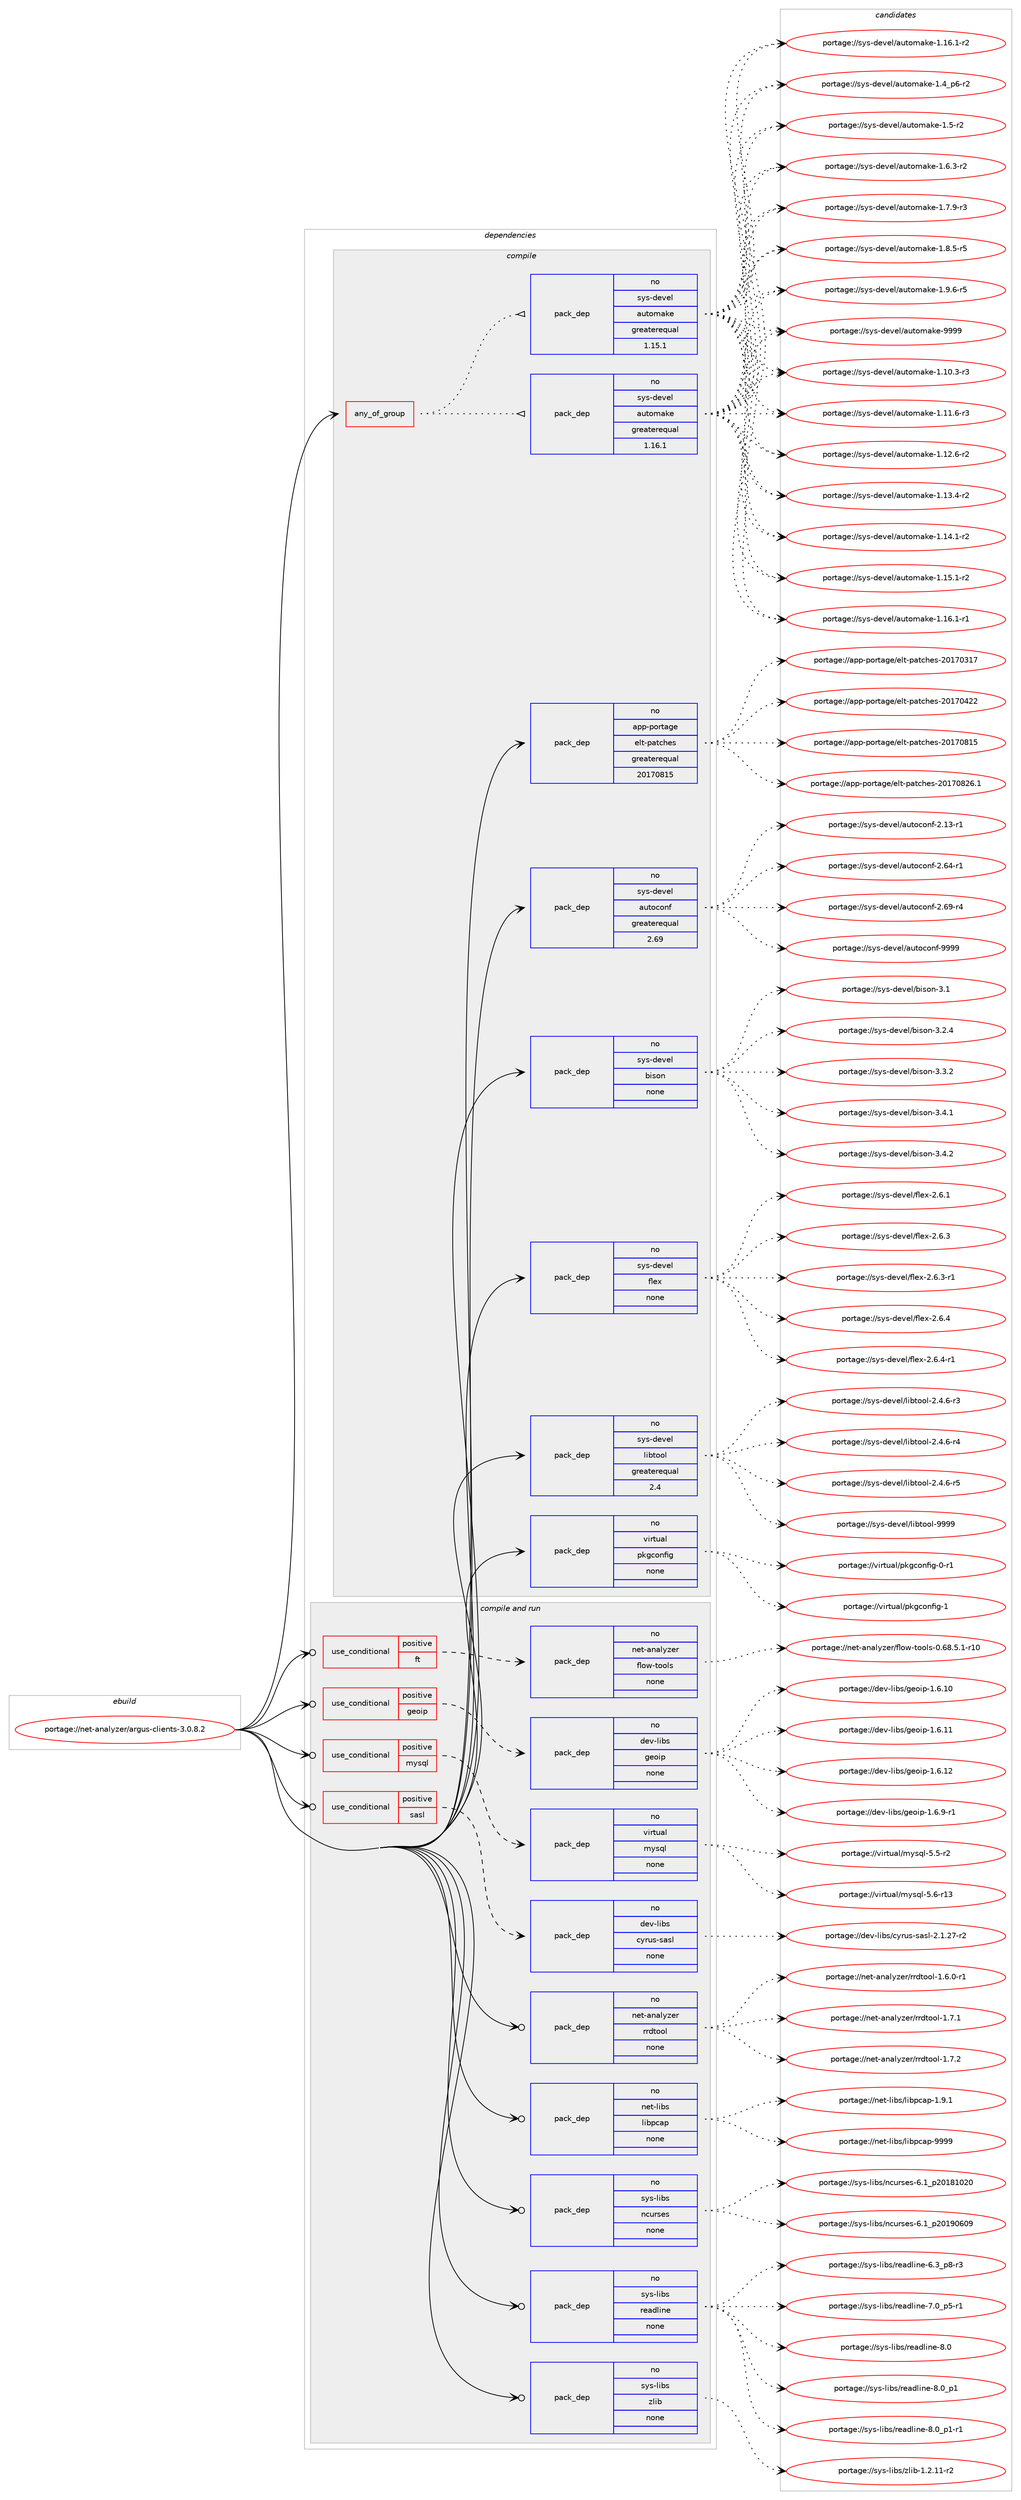 digraph prolog {

# *************
# Graph options
# *************

newrank=true;
concentrate=true;
compound=true;
graph [rankdir=LR,fontname=Helvetica,fontsize=10,ranksep=1.5];#, ranksep=2.5, nodesep=0.2];
edge  [arrowhead=vee];
node  [fontname=Helvetica,fontsize=10];

# **********
# The ebuild
# **********

subgraph cluster_leftcol {
color=gray;
rank=same;
label=<<i>ebuild</i>>;
id [label="portage://net-analyzer/argus-clients-3.0.8.2", color=red, width=4, href="../net-analyzer/argus-clients-3.0.8.2.svg"];
}

# ****************
# The dependencies
# ****************

subgraph cluster_midcol {
color=gray;
label=<<i>dependencies</i>>;
subgraph cluster_compile {
fillcolor="#eeeeee";
style=filled;
label=<<i>compile</i>>;
subgraph any5488 {
dependency344490 [label=<<TABLE BORDER="0" CELLBORDER="1" CELLSPACING="0" CELLPADDING="4"><TR><TD CELLPADDING="10">any_of_group</TD></TR></TABLE>>, shape=none, color=red];subgraph pack252913 {
dependency344491 [label=<<TABLE BORDER="0" CELLBORDER="1" CELLSPACING="0" CELLPADDING="4" WIDTH="220"><TR><TD ROWSPAN="6" CELLPADDING="30">pack_dep</TD></TR><TR><TD WIDTH="110">no</TD></TR><TR><TD>sys-devel</TD></TR><TR><TD>automake</TD></TR><TR><TD>greaterequal</TD></TR><TR><TD>1.16.1</TD></TR></TABLE>>, shape=none, color=blue];
}
dependency344490:e -> dependency344491:w [weight=20,style="dotted",arrowhead="oinv"];
subgraph pack252914 {
dependency344492 [label=<<TABLE BORDER="0" CELLBORDER="1" CELLSPACING="0" CELLPADDING="4" WIDTH="220"><TR><TD ROWSPAN="6" CELLPADDING="30">pack_dep</TD></TR><TR><TD WIDTH="110">no</TD></TR><TR><TD>sys-devel</TD></TR><TR><TD>automake</TD></TR><TR><TD>greaterequal</TD></TR><TR><TD>1.15.1</TD></TR></TABLE>>, shape=none, color=blue];
}
dependency344490:e -> dependency344492:w [weight=20,style="dotted",arrowhead="oinv"];
}
id:e -> dependency344490:w [weight=20,style="solid",arrowhead="vee"];
subgraph pack252915 {
dependency344493 [label=<<TABLE BORDER="0" CELLBORDER="1" CELLSPACING="0" CELLPADDING="4" WIDTH="220"><TR><TD ROWSPAN="6" CELLPADDING="30">pack_dep</TD></TR><TR><TD WIDTH="110">no</TD></TR><TR><TD>app-portage</TD></TR><TR><TD>elt-patches</TD></TR><TR><TD>greaterequal</TD></TR><TR><TD>20170815</TD></TR></TABLE>>, shape=none, color=blue];
}
id:e -> dependency344493:w [weight=20,style="solid",arrowhead="vee"];
subgraph pack252916 {
dependency344494 [label=<<TABLE BORDER="0" CELLBORDER="1" CELLSPACING="0" CELLPADDING="4" WIDTH="220"><TR><TD ROWSPAN="6" CELLPADDING="30">pack_dep</TD></TR><TR><TD WIDTH="110">no</TD></TR><TR><TD>sys-devel</TD></TR><TR><TD>autoconf</TD></TR><TR><TD>greaterequal</TD></TR><TR><TD>2.69</TD></TR></TABLE>>, shape=none, color=blue];
}
id:e -> dependency344494:w [weight=20,style="solid",arrowhead="vee"];
subgraph pack252917 {
dependency344495 [label=<<TABLE BORDER="0" CELLBORDER="1" CELLSPACING="0" CELLPADDING="4" WIDTH="220"><TR><TD ROWSPAN="6" CELLPADDING="30">pack_dep</TD></TR><TR><TD WIDTH="110">no</TD></TR><TR><TD>sys-devel</TD></TR><TR><TD>bison</TD></TR><TR><TD>none</TD></TR><TR><TD></TD></TR></TABLE>>, shape=none, color=blue];
}
id:e -> dependency344495:w [weight=20,style="solid",arrowhead="vee"];
subgraph pack252918 {
dependency344496 [label=<<TABLE BORDER="0" CELLBORDER="1" CELLSPACING="0" CELLPADDING="4" WIDTH="220"><TR><TD ROWSPAN="6" CELLPADDING="30">pack_dep</TD></TR><TR><TD WIDTH="110">no</TD></TR><TR><TD>sys-devel</TD></TR><TR><TD>flex</TD></TR><TR><TD>none</TD></TR><TR><TD></TD></TR></TABLE>>, shape=none, color=blue];
}
id:e -> dependency344496:w [weight=20,style="solid",arrowhead="vee"];
subgraph pack252919 {
dependency344497 [label=<<TABLE BORDER="0" CELLBORDER="1" CELLSPACING="0" CELLPADDING="4" WIDTH="220"><TR><TD ROWSPAN="6" CELLPADDING="30">pack_dep</TD></TR><TR><TD WIDTH="110">no</TD></TR><TR><TD>sys-devel</TD></TR><TR><TD>libtool</TD></TR><TR><TD>greaterequal</TD></TR><TR><TD>2.4</TD></TR></TABLE>>, shape=none, color=blue];
}
id:e -> dependency344497:w [weight=20,style="solid",arrowhead="vee"];
subgraph pack252920 {
dependency344498 [label=<<TABLE BORDER="0" CELLBORDER="1" CELLSPACING="0" CELLPADDING="4" WIDTH="220"><TR><TD ROWSPAN="6" CELLPADDING="30">pack_dep</TD></TR><TR><TD WIDTH="110">no</TD></TR><TR><TD>virtual</TD></TR><TR><TD>pkgconfig</TD></TR><TR><TD>none</TD></TR><TR><TD></TD></TR></TABLE>>, shape=none, color=blue];
}
id:e -> dependency344498:w [weight=20,style="solid",arrowhead="vee"];
}
subgraph cluster_compileandrun {
fillcolor="#eeeeee";
style=filled;
label=<<i>compile and run</i>>;
subgraph cond85944 {
dependency344499 [label=<<TABLE BORDER="0" CELLBORDER="1" CELLSPACING="0" CELLPADDING="4"><TR><TD ROWSPAN="3" CELLPADDING="10">use_conditional</TD></TR><TR><TD>positive</TD></TR><TR><TD>ft</TD></TR></TABLE>>, shape=none, color=red];
subgraph pack252921 {
dependency344500 [label=<<TABLE BORDER="0" CELLBORDER="1" CELLSPACING="0" CELLPADDING="4" WIDTH="220"><TR><TD ROWSPAN="6" CELLPADDING="30">pack_dep</TD></TR><TR><TD WIDTH="110">no</TD></TR><TR><TD>net-analyzer</TD></TR><TR><TD>flow-tools</TD></TR><TR><TD>none</TD></TR><TR><TD></TD></TR></TABLE>>, shape=none, color=blue];
}
dependency344499:e -> dependency344500:w [weight=20,style="dashed",arrowhead="vee"];
}
id:e -> dependency344499:w [weight=20,style="solid",arrowhead="odotvee"];
subgraph cond85945 {
dependency344501 [label=<<TABLE BORDER="0" CELLBORDER="1" CELLSPACING="0" CELLPADDING="4"><TR><TD ROWSPAN="3" CELLPADDING="10">use_conditional</TD></TR><TR><TD>positive</TD></TR><TR><TD>geoip</TD></TR></TABLE>>, shape=none, color=red];
subgraph pack252922 {
dependency344502 [label=<<TABLE BORDER="0" CELLBORDER="1" CELLSPACING="0" CELLPADDING="4" WIDTH="220"><TR><TD ROWSPAN="6" CELLPADDING="30">pack_dep</TD></TR><TR><TD WIDTH="110">no</TD></TR><TR><TD>dev-libs</TD></TR><TR><TD>geoip</TD></TR><TR><TD>none</TD></TR><TR><TD></TD></TR></TABLE>>, shape=none, color=blue];
}
dependency344501:e -> dependency344502:w [weight=20,style="dashed",arrowhead="vee"];
}
id:e -> dependency344501:w [weight=20,style="solid",arrowhead="odotvee"];
subgraph cond85946 {
dependency344503 [label=<<TABLE BORDER="0" CELLBORDER="1" CELLSPACING="0" CELLPADDING="4"><TR><TD ROWSPAN="3" CELLPADDING="10">use_conditional</TD></TR><TR><TD>positive</TD></TR><TR><TD>mysql</TD></TR></TABLE>>, shape=none, color=red];
subgraph pack252923 {
dependency344504 [label=<<TABLE BORDER="0" CELLBORDER="1" CELLSPACING="0" CELLPADDING="4" WIDTH="220"><TR><TD ROWSPAN="6" CELLPADDING="30">pack_dep</TD></TR><TR><TD WIDTH="110">no</TD></TR><TR><TD>virtual</TD></TR><TR><TD>mysql</TD></TR><TR><TD>none</TD></TR><TR><TD></TD></TR></TABLE>>, shape=none, color=blue];
}
dependency344503:e -> dependency344504:w [weight=20,style="dashed",arrowhead="vee"];
}
id:e -> dependency344503:w [weight=20,style="solid",arrowhead="odotvee"];
subgraph cond85947 {
dependency344505 [label=<<TABLE BORDER="0" CELLBORDER="1" CELLSPACING="0" CELLPADDING="4"><TR><TD ROWSPAN="3" CELLPADDING="10">use_conditional</TD></TR><TR><TD>positive</TD></TR><TR><TD>sasl</TD></TR></TABLE>>, shape=none, color=red];
subgraph pack252924 {
dependency344506 [label=<<TABLE BORDER="0" CELLBORDER="1" CELLSPACING="0" CELLPADDING="4" WIDTH="220"><TR><TD ROWSPAN="6" CELLPADDING="30">pack_dep</TD></TR><TR><TD WIDTH="110">no</TD></TR><TR><TD>dev-libs</TD></TR><TR><TD>cyrus-sasl</TD></TR><TR><TD>none</TD></TR><TR><TD></TD></TR></TABLE>>, shape=none, color=blue];
}
dependency344505:e -> dependency344506:w [weight=20,style="dashed",arrowhead="vee"];
}
id:e -> dependency344505:w [weight=20,style="solid",arrowhead="odotvee"];
subgraph pack252925 {
dependency344507 [label=<<TABLE BORDER="0" CELLBORDER="1" CELLSPACING="0" CELLPADDING="4" WIDTH="220"><TR><TD ROWSPAN="6" CELLPADDING="30">pack_dep</TD></TR><TR><TD WIDTH="110">no</TD></TR><TR><TD>net-analyzer</TD></TR><TR><TD>rrdtool</TD></TR><TR><TD>none</TD></TR><TR><TD></TD></TR></TABLE>>, shape=none, color=blue];
}
id:e -> dependency344507:w [weight=20,style="solid",arrowhead="odotvee"];
subgraph pack252926 {
dependency344508 [label=<<TABLE BORDER="0" CELLBORDER="1" CELLSPACING="0" CELLPADDING="4" WIDTH="220"><TR><TD ROWSPAN="6" CELLPADDING="30">pack_dep</TD></TR><TR><TD WIDTH="110">no</TD></TR><TR><TD>net-libs</TD></TR><TR><TD>libpcap</TD></TR><TR><TD>none</TD></TR><TR><TD></TD></TR></TABLE>>, shape=none, color=blue];
}
id:e -> dependency344508:w [weight=20,style="solid",arrowhead="odotvee"];
subgraph pack252927 {
dependency344509 [label=<<TABLE BORDER="0" CELLBORDER="1" CELLSPACING="0" CELLPADDING="4" WIDTH="220"><TR><TD ROWSPAN="6" CELLPADDING="30">pack_dep</TD></TR><TR><TD WIDTH="110">no</TD></TR><TR><TD>sys-libs</TD></TR><TR><TD>ncurses</TD></TR><TR><TD>none</TD></TR><TR><TD></TD></TR></TABLE>>, shape=none, color=blue];
}
id:e -> dependency344509:w [weight=20,style="solid",arrowhead="odotvee"];
subgraph pack252928 {
dependency344510 [label=<<TABLE BORDER="0" CELLBORDER="1" CELLSPACING="0" CELLPADDING="4" WIDTH="220"><TR><TD ROWSPAN="6" CELLPADDING="30">pack_dep</TD></TR><TR><TD WIDTH="110">no</TD></TR><TR><TD>sys-libs</TD></TR><TR><TD>readline</TD></TR><TR><TD>none</TD></TR><TR><TD></TD></TR></TABLE>>, shape=none, color=blue];
}
id:e -> dependency344510:w [weight=20,style="solid",arrowhead="odotvee"];
subgraph pack252929 {
dependency344511 [label=<<TABLE BORDER="0" CELLBORDER="1" CELLSPACING="0" CELLPADDING="4" WIDTH="220"><TR><TD ROWSPAN="6" CELLPADDING="30">pack_dep</TD></TR><TR><TD WIDTH="110">no</TD></TR><TR><TD>sys-libs</TD></TR><TR><TD>zlib</TD></TR><TR><TD>none</TD></TR><TR><TD></TD></TR></TABLE>>, shape=none, color=blue];
}
id:e -> dependency344511:w [weight=20,style="solid",arrowhead="odotvee"];
}
subgraph cluster_run {
fillcolor="#eeeeee";
style=filled;
label=<<i>run</i>>;
}
}

# **************
# The candidates
# **************

subgraph cluster_choices {
rank=same;
color=gray;
label=<<i>candidates</i>>;

subgraph choice252913 {
color=black;
nodesep=1;
choiceportage11512111545100101118101108479711711611110997107101454946494846514511451 [label="portage://sys-devel/automake-1.10.3-r3", color=red, width=4,href="../sys-devel/automake-1.10.3-r3.svg"];
choiceportage11512111545100101118101108479711711611110997107101454946494946544511451 [label="portage://sys-devel/automake-1.11.6-r3", color=red, width=4,href="../sys-devel/automake-1.11.6-r3.svg"];
choiceportage11512111545100101118101108479711711611110997107101454946495046544511450 [label="portage://sys-devel/automake-1.12.6-r2", color=red, width=4,href="../sys-devel/automake-1.12.6-r2.svg"];
choiceportage11512111545100101118101108479711711611110997107101454946495146524511450 [label="portage://sys-devel/automake-1.13.4-r2", color=red, width=4,href="../sys-devel/automake-1.13.4-r2.svg"];
choiceportage11512111545100101118101108479711711611110997107101454946495246494511450 [label="portage://sys-devel/automake-1.14.1-r2", color=red, width=4,href="../sys-devel/automake-1.14.1-r2.svg"];
choiceportage11512111545100101118101108479711711611110997107101454946495346494511450 [label="portage://sys-devel/automake-1.15.1-r2", color=red, width=4,href="../sys-devel/automake-1.15.1-r2.svg"];
choiceportage11512111545100101118101108479711711611110997107101454946495446494511449 [label="portage://sys-devel/automake-1.16.1-r1", color=red, width=4,href="../sys-devel/automake-1.16.1-r1.svg"];
choiceportage11512111545100101118101108479711711611110997107101454946495446494511450 [label="portage://sys-devel/automake-1.16.1-r2", color=red, width=4,href="../sys-devel/automake-1.16.1-r2.svg"];
choiceportage115121115451001011181011084797117116111109971071014549465295112544511450 [label="portage://sys-devel/automake-1.4_p6-r2", color=red, width=4,href="../sys-devel/automake-1.4_p6-r2.svg"];
choiceportage11512111545100101118101108479711711611110997107101454946534511450 [label="portage://sys-devel/automake-1.5-r2", color=red, width=4,href="../sys-devel/automake-1.5-r2.svg"];
choiceportage115121115451001011181011084797117116111109971071014549465446514511450 [label="portage://sys-devel/automake-1.6.3-r2", color=red, width=4,href="../sys-devel/automake-1.6.3-r2.svg"];
choiceportage115121115451001011181011084797117116111109971071014549465546574511451 [label="portage://sys-devel/automake-1.7.9-r3", color=red, width=4,href="../sys-devel/automake-1.7.9-r3.svg"];
choiceportage115121115451001011181011084797117116111109971071014549465646534511453 [label="portage://sys-devel/automake-1.8.5-r5", color=red, width=4,href="../sys-devel/automake-1.8.5-r5.svg"];
choiceportage115121115451001011181011084797117116111109971071014549465746544511453 [label="portage://sys-devel/automake-1.9.6-r5", color=red, width=4,href="../sys-devel/automake-1.9.6-r5.svg"];
choiceportage115121115451001011181011084797117116111109971071014557575757 [label="portage://sys-devel/automake-9999", color=red, width=4,href="../sys-devel/automake-9999.svg"];
dependency344491:e -> choiceportage11512111545100101118101108479711711611110997107101454946494846514511451:w [style=dotted,weight="100"];
dependency344491:e -> choiceportage11512111545100101118101108479711711611110997107101454946494946544511451:w [style=dotted,weight="100"];
dependency344491:e -> choiceportage11512111545100101118101108479711711611110997107101454946495046544511450:w [style=dotted,weight="100"];
dependency344491:e -> choiceportage11512111545100101118101108479711711611110997107101454946495146524511450:w [style=dotted,weight="100"];
dependency344491:e -> choiceportage11512111545100101118101108479711711611110997107101454946495246494511450:w [style=dotted,weight="100"];
dependency344491:e -> choiceportage11512111545100101118101108479711711611110997107101454946495346494511450:w [style=dotted,weight="100"];
dependency344491:e -> choiceportage11512111545100101118101108479711711611110997107101454946495446494511449:w [style=dotted,weight="100"];
dependency344491:e -> choiceportage11512111545100101118101108479711711611110997107101454946495446494511450:w [style=dotted,weight="100"];
dependency344491:e -> choiceportage115121115451001011181011084797117116111109971071014549465295112544511450:w [style=dotted,weight="100"];
dependency344491:e -> choiceportage11512111545100101118101108479711711611110997107101454946534511450:w [style=dotted,weight="100"];
dependency344491:e -> choiceportage115121115451001011181011084797117116111109971071014549465446514511450:w [style=dotted,weight="100"];
dependency344491:e -> choiceportage115121115451001011181011084797117116111109971071014549465546574511451:w [style=dotted,weight="100"];
dependency344491:e -> choiceportage115121115451001011181011084797117116111109971071014549465646534511453:w [style=dotted,weight="100"];
dependency344491:e -> choiceportage115121115451001011181011084797117116111109971071014549465746544511453:w [style=dotted,weight="100"];
dependency344491:e -> choiceportage115121115451001011181011084797117116111109971071014557575757:w [style=dotted,weight="100"];
}
subgraph choice252914 {
color=black;
nodesep=1;
choiceportage11512111545100101118101108479711711611110997107101454946494846514511451 [label="portage://sys-devel/automake-1.10.3-r3", color=red, width=4,href="../sys-devel/automake-1.10.3-r3.svg"];
choiceportage11512111545100101118101108479711711611110997107101454946494946544511451 [label="portage://sys-devel/automake-1.11.6-r3", color=red, width=4,href="../sys-devel/automake-1.11.6-r3.svg"];
choiceportage11512111545100101118101108479711711611110997107101454946495046544511450 [label="portage://sys-devel/automake-1.12.6-r2", color=red, width=4,href="../sys-devel/automake-1.12.6-r2.svg"];
choiceportage11512111545100101118101108479711711611110997107101454946495146524511450 [label="portage://sys-devel/automake-1.13.4-r2", color=red, width=4,href="../sys-devel/automake-1.13.4-r2.svg"];
choiceportage11512111545100101118101108479711711611110997107101454946495246494511450 [label="portage://sys-devel/automake-1.14.1-r2", color=red, width=4,href="../sys-devel/automake-1.14.1-r2.svg"];
choiceportage11512111545100101118101108479711711611110997107101454946495346494511450 [label="portage://sys-devel/automake-1.15.1-r2", color=red, width=4,href="../sys-devel/automake-1.15.1-r2.svg"];
choiceportage11512111545100101118101108479711711611110997107101454946495446494511449 [label="portage://sys-devel/automake-1.16.1-r1", color=red, width=4,href="../sys-devel/automake-1.16.1-r1.svg"];
choiceportage11512111545100101118101108479711711611110997107101454946495446494511450 [label="portage://sys-devel/automake-1.16.1-r2", color=red, width=4,href="../sys-devel/automake-1.16.1-r2.svg"];
choiceportage115121115451001011181011084797117116111109971071014549465295112544511450 [label="portage://sys-devel/automake-1.4_p6-r2", color=red, width=4,href="../sys-devel/automake-1.4_p6-r2.svg"];
choiceportage11512111545100101118101108479711711611110997107101454946534511450 [label="portage://sys-devel/automake-1.5-r2", color=red, width=4,href="../sys-devel/automake-1.5-r2.svg"];
choiceportage115121115451001011181011084797117116111109971071014549465446514511450 [label="portage://sys-devel/automake-1.6.3-r2", color=red, width=4,href="../sys-devel/automake-1.6.3-r2.svg"];
choiceportage115121115451001011181011084797117116111109971071014549465546574511451 [label="portage://sys-devel/automake-1.7.9-r3", color=red, width=4,href="../sys-devel/automake-1.7.9-r3.svg"];
choiceportage115121115451001011181011084797117116111109971071014549465646534511453 [label="portage://sys-devel/automake-1.8.5-r5", color=red, width=4,href="../sys-devel/automake-1.8.5-r5.svg"];
choiceportage115121115451001011181011084797117116111109971071014549465746544511453 [label="portage://sys-devel/automake-1.9.6-r5", color=red, width=4,href="../sys-devel/automake-1.9.6-r5.svg"];
choiceportage115121115451001011181011084797117116111109971071014557575757 [label="portage://sys-devel/automake-9999", color=red, width=4,href="../sys-devel/automake-9999.svg"];
dependency344492:e -> choiceportage11512111545100101118101108479711711611110997107101454946494846514511451:w [style=dotted,weight="100"];
dependency344492:e -> choiceportage11512111545100101118101108479711711611110997107101454946494946544511451:w [style=dotted,weight="100"];
dependency344492:e -> choiceportage11512111545100101118101108479711711611110997107101454946495046544511450:w [style=dotted,weight="100"];
dependency344492:e -> choiceportage11512111545100101118101108479711711611110997107101454946495146524511450:w [style=dotted,weight="100"];
dependency344492:e -> choiceportage11512111545100101118101108479711711611110997107101454946495246494511450:w [style=dotted,weight="100"];
dependency344492:e -> choiceportage11512111545100101118101108479711711611110997107101454946495346494511450:w [style=dotted,weight="100"];
dependency344492:e -> choiceportage11512111545100101118101108479711711611110997107101454946495446494511449:w [style=dotted,weight="100"];
dependency344492:e -> choiceportage11512111545100101118101108479711711611110997107101454946495446494511450:w [style=dotted,weight="100"];
dependency344492:e -> choiceportage115121115451001011181011084797117116111109971071014549465295112544511450:w [style=dotted,weight="100"];
dependency344492:e -> choiceportage11512111545100101118101108479711711611110997107101454946534511450:w [style=dotted,weight="100"];
dependency344492:e -> choiceportage115121115451001011181011084797117116111109971071014549465446514511450:w [style=dotted,weight="100"];
dependency344492:e -> choiceportage115121115451001011181011084797117116111109971071014549465546574511451:w [style=dotted,weight="100"];
dependency344492:e -> choiceportage115121115451001011181011084797117116111109971071014549465646534511453:w [style=dotted,weight="100"];
dependency344492:e -> choiceportage115121115451001011181011084797117116111109971071014549465746544511453:w [style=dotted,weight="100"];
dependency344492:e -> choiceportage115121115451001011181011084797117116111109971071014557575757:w [style=dotted,weight="100"];
}
subgraph choice252915 {
color=black;
nodesep=1;
choiceportage97112112451121111141169710310147101108116451129711699104101115455048495548514955 [label="portage://app-portage/elt-patches-20170317", color=red, width=4,href="../app-portage/elt-patches-20170317.svg"];
choiceportage97112112451121111141169710310147101108116451129711699104101115455048495548525050 [label="portage://app-portage/elt-patches-20170422", color=red, width=4,href="../app-portage/elt-patches-20170422.svg"];
choiceportage97112112451121111141169710310147101108116451129711699104101115455048495548564953 [label="portage://app-portage/elt-patches-20170815", color=red, width=4,href="../app-portage/elt-patches-20170815.svg"];
choiceportage971121124511211111411697103101471011081164511297116991041011154550484955485650544649 [label="portage://app-portage/elt-patches-20170826.1", color=red, width=4,href="../app-portage/elt-patches-20170826.1.svg"];
dependency344493:e -> choiceportage97112112451121111141169710310147101108116451129711699104101115455048495548514955:w [style=dotted,weight="100"];
dependency344493:e -> choiceportage97112112451121111141169710310147101108116451129711699104101115455048495548525050:w [style=dotted,weight="100"];
dependency344493:e -> choiceportage97112112451121111141169710310147101108116451129711699104101115455048495548564953:w [style=dotted,weight="100"];
dependency344493:e -> choiceportage971121124511211111411697103101471011081164511297116991041011154550484955485650544649:w [style=dotted,weight="100"];
}
subgraph choice252916 {
color=black;
nodesep=1;
choiceportage1151211154510010111810110847971171161119911111010245504649514511449 [label="portage://sys-devel/autoconf-2.13-r1", color=red, width=4,href="../sys-devel/autoconf-2.13-r1.svg"];
choiceportage1151211154510010111810110847971171161119911111010245504654524511449 [label="portage://sys-devel/autoconf-2.64-r1", color=red, width=4,href="../sys-devel/autoconf-2.64-r1.svg"];
choiceportage1151211154510010111810110847971171161119911111010245504654574511452 [label="portage://sys-devel/autoconf-2.69-r4", color=red, width=4,href="../sys-devel/autoconf-2.69-r4.svg"];
choiceportage115121115451001011181011084797117116111991111101024557575757 [label="portage://sys-devel/autoconf-9999", color=red, width=4,href="../sys-devel/autoconf-9999.svg"];
dependency344494:e -> choiceportage1151211154510010111810110847971171161119911111010245504649514511449:w [style=dotted,weight="100"];
dependency344494:e -> choiceportage1151211154510010111810110847971171161119911111010245504654524511449:w [style=dotted,weight="100"];
dependency344494:e -> choiceportage1151211154510010111810110847971171161119911111010245504654574511452:w [style=dotted,weight="100"];
dependency344494:e -> choiceportage115121115451001011181011084797117116111991111101024557575757:w [style=dotted,weight="100"];
}
subgraph choice252917 {
color=black;
nodesep=1;
choiceportage11512111545100101118101108479810511511111045514649 [label="portage://sys-devel/bison-3.1", color=red, width=4,href="../sys-devel/bison-3.1.svg"];
choiceportage115121115451001011181011084798105115111110455146504652 [label="portage://sys-devel/bison-3.2.4", color=red, width=4,href="../sys-devel/bison-3.2.4.svg"];
choiceportage115121115451001011181011084798105115111110455146514650 [label="portage://sys-devel/bison-3.3.2", color=red, width=4,href="../sys-devel/bison-3.3.2.svg"];
choiceportage115121115451001011181011084798105115111110455146524649 [label="portage://sys-devel/bison-3.4.1", color=red, width=4,href="../sys-devel/bison-3.4.1.svg"];
choiceportage115121115451001011181011084798105115111110455146524650 [label="portage://sys-devel/bison-3.4.2", color=red, width=4,href="../sys-devel/bison-3.4.2.svg"];
dependency344495:e -> choiceportage11512111545100101118101108479810511511111045514649:w [style=dotted,weight="100"];
dependency344495:e -> choiceportage115121115451001011181011084798105115111110455146504652:w [style=dotted,weight="100"];
dependency344495:e -> choiceportage115121115451001011181011084798105115111110455146514650:w [style=dotted,weight="100"];
dependency344495:e -> choiceportage115121115451001011181011084798105115111110455146524649:w [style=dotted,weight="100"];
dependency344495:e -> choiceportage115121115451001011181011084798105115111110455146524650:w [style=dotted,weight="100"];
}
subgraph choice252918 {
color=black;
nodesep=1;
choiceportage1151211154510010111810110847102108101120455046544649 [label="portage://sys-devel/flex-2.6.1", color=red, width=4,href="../sys-devel/flex-2.6.1.svg"];
choiceportage1151211154510010111810110847102108101120455046544651 [label="portage://sys-devel/flex-2.6.3", color=red, width=4,href="../sys-devel/flex-2.6.3.svg"];
choiceportage11512111545100101118101108471021081011204550465446514511449 [label="portage://sys-devel/flex-2.6.3-r1", color=red, width=4,href="../sys-devel/flex-2.6.3-r1.svg"];
choiceportage1151211154510010111810110847102108101120455046544652 [label="portage://sys-devel/flex-2.6.4", color=red, width=4,href="../sys-devel/flex-2.6.4.svg"];
choiceportage11512111545100101118101108471021081011204550465446524511449 [label="portage://sys-devel/flex-2.6.4-r1", color=red, width=4,href="../sys-devel/flex-2.6.4-r1.svg"];
dependency344496:e -> choiceportage1151211154510010111810110847102108101120455046544649:w [style=dotted,weight="100"];
dependency344496:e -> choiceportage1151211154510010111810110847102108101120455046544651:w [style=dotted,weight="100"];
dependency344496:e -> choiceportage11512111545100101118101108471021081011204550465446514511449:w [style=dotted,weight="100"];
dependency344496:e -> choiceportage1151211154510010111810110847102108101120455046544652:w [style=dotted,weight="100"];
dependency344496:e -> choiceportage11512111545100101118101108471021081011204550465446524511449:w [style=dotted,weight="100"];
}
subgraph choice252919 {
color=black;
nodesep=1;
choiceportage1151211154510010111810110847108105981161111111084550465246544511451 [label="portage://sys-devel/libtool-2.4.6-r3", color=red, width=4,href="../sys-devel/libtool-2.4.6-r3.svg"];
choiceportage1151211154510010111810110847108105981161111111084550465246544511452 [label="portage://sys-devel/libtool-2.4.6-r4", color=red, width=4,href="../sys-devel/libtool-2.4.6-r4.svg"];
choiceportage1151211154510010111810110847108105981161111111084550465246544511453 [label="portage://sys-devel/libtool-2.4.6-r5", color=red, width=4,href="../sys-devel/libtool-2.4.6-r5.svg"];
choiceportage1151211154510010111810110847108105981161111111084557575757 [label="portage://sys-devel/libtool-9999", color=red, width=4,href="../sys-devel/libtool-9999.svg"];
dependency344497:e -> choiceportage1151211154510010111810110847108105981161111111084550465246544511451:w [style=dotted,weight="100"];
dependency344497:e -> choiceportage1151211154510010111810110847108105981161111111084550465246544511452:w [style=dotted,weight="100"];
dependency344497:e -> choiceportage1151211154510010111810110847108105981161111111084550465246544511453:w [style=dotted,weight="100"];
dependency344497:e -> choiceportage1151211154510010111810110847108105981161111111084557575757:w [style=dotted,weight="100"];
}
subgraph choice252920 {
color=black;
nodesep=1;
choiceportage11810511411611797108471121071039911111010210510345484511449 [label="portage://virtual/pkgconfig-0-r1", color=red, width=4,href="../virtual/pkgconfig-0-r1.svg"];
choiceportage1181051141161179710847112107103991111101021051034549 [label="portage://virtual/pkgconfig-1", color=red, width=4,href="../virtual/pkgconfig-1.svg"];
dependency344498:e -> choiceportage11810511411611797108471121071039911111010210510345484511449:w [style=dotted,weight="100"];
dependency344498:e -> choiceportage1181051141161179710847112107103991111101021051034549:w [style=dotted,weight="100"];
}
subgraph choice252921 {
color=black;
nodesep=1;
choiceportage1101011164597110971081211221011144710210811111945116111111108115454846545646534649451144948 [label="portage://net-analyzer/flow-tools-0.68.5.1-r10", color=red, width=4,href="../net-analyzer/flow-tools-0.68.5.1-r10.svg"];
dependency344500:e -> choiceportage1101011164597110971081211221011144710210811111945116111111108115454846545646534649451144948:w [style=dotted,weight="100"];
}
subgraph choice252922 {
color=black;
nodesep=1;
choiceportage10010111845108105981154710310111110511245494654464948 [label="portage://dev-libs/geoip-1.6.10", color=red, width=4,href="../dev-libs/geoip-1.6.10.svg"];
choiceportage10010111845108105981154710310111110511245494654464949 [label="portage://dev-libs/geoip-1.6.11", color=red, width=4,href="../dev-libs/geoip-1.6.11.svg"];
choiceportage10010111845108105981154710310111110511245494654464950 [label="portage://dev-libs/geoip-1.6.12", color=red, width=4,href="../dev-libs/geoip-1.6.12.svg"];
choiceportage1001011184510810598115471031011111051124549465446574511449 [label="portage://dev-libs/geoip-1.6.9-r1", color=red, width=4,href="../dev-libs/geoip-1.6.9-r1.svg"];
dependency344502:e -> choiceportage10010111845108105981154710310111110511245494654464948:w [style=dotted,weight="100"];
dependency344502:e -> choiceportage10010111845108105981154710310111110511245494654464949:w [style=dotted,weight="100"];
dependency344502:e -> choiceportage10010111845108105981154710310111110511245494654464950:w [style=dotted,weight="100"];
dependency344502:e -> choiceportage1001011184510810598115471031011111051124549465446574511449:w [style=dotted,weight="100"];
}
subgraph choice252923 {
color=black;
nodesep=1;
choiceportage1181051141161179710847109121115113108455346534511450 [label="portage://virtual/mysql-5.5-r2", color=red, width=4,href="../virtual/mysql-5.5-r2.svg"];
choiceportage118105114116117971084710912111511310845534654451144951 [label="portage://virtual/mysql-5.6-r13", color=red, width=4,href="../virtual/mysql-5.6-r13.svg"];
dependency344504:e -> choiceportage1181051141161179710847109121115113108455346534511450:w [style=dotted,weight="100"];
dependency344504:e -> choiceportage118105114116117971084710912111511310845534654451144951:w [style=dotted,weight="100"];
}
subgraph choice252924 {
color=black;
nodesep=1;
choiceportage100101118451081059811547991211141171154511597115108455046494650554511450 [label="portage://dev-libs/cyrus-sasl-2.1.27-r2", color=red, width=4,href="../dev-libs/cyrus-sasl-2.1.27-r2.svg"];
dependency344506:e -> choiceportage100101118451081059811547991211141171154511597115108455046494650554511450:w [style=dotted,weight="100"];
}
subgraph choice252925 {
color=black;
nodesep=1;
choiceportage110101116459711097108121122101114471141141001161111111084549465446484511449 [label="portage://net-analyzer/rrdtool-1.6.0-r1", color=red, width=4,href="../net-analyzer/rrdtool-1.6.0-r1.svg"];
choiceportage11010111645971109710812112210111447114114100116111111108454946554649 [label="portage://net-analyzer/rrdtool-1.7.1", color=red, width=4,href="../net-analyzer/rrdtool-1.7.1.svg"];
choiceportage11010111645971109710812112210111447114114100116111111108454946554650 [label="portage://net-analyzer/rrdtool-1.7.2", color=red, width=4,href="../net-analyzer/rrdtool-1.7.2.svg"];
dependency344507:e -> choiceportage110101116459711097108121122101114471141141001161111111084549465446484511449:w [style=dotted,weight="100"];
dependency344507:e -> choiceportage11010111645971109710812112210111447114114100116111111108454946554649:w [style=dotted,weight="100"];
dependency344507:e -> choiceportage11010111645971109710812112210111447114114100116111111108454946554650:w [style=dotted,weight="100"];
}
subgraph choice252926 {
color=black;
nodesep=1;
choiceportage110101116451081059811547108105981129997112454946574649 [label="portage://net-libs/libpcap-1.9.1", color=red, width=4,href="../net-libs/libpcap-1.9.1.svg"];
choiceportage1101011164510810598115471081059811299971124557575757 [label="portage://net-libs/libpcap-9999", color=red, width=4,href="../net-libs/libpcap-9999.svg"];
dependency344508:e -> choiceportage110101116451081059811547108105981129997112454946574649:w [style=dotted,weight="100"];
dependency344508:e -> choiceportage1101011164510810598115471081059811299971124557575757:w [style=dotted,weight="100"];
}
subgraph choice252927 {
color=black;
nodesep=1;
choiceportage1151211154510810598115471109911711411510111545544649951125048495649485048 [label="portage://sys-libs/ncurses-6.1_p20181020", color=red, width=4,href="../sys-libs/ncurses-6.1_p20181020.svg"];
choiceportage1151211154510810598115471109911711411510111545544649951125048495748544857 [label="portage://sys-libs/ncurses-6.1_p20190609", color=red, width=4,href="../sys-libs/ncurses-6.1_p20190609.svg"];
dependency344509:e -> choiceportage1151211154510810598115471109911711411510111545544649951125048495649485048:w [style=dotted,weight="100"];
dependency344509:e -> choiceportage1151211154510810598115471109911711411510111545544649951125048495748544857:w [style=dotted,weight="100"];
}
subgraph choice252928 {
color=black;
nodesep=1;
choiceportage115121115451081059811547114101971001081051101014554465195112564511451 [label="portage://sys-libs/readline-6.3_p8-r3", color=red, width=4,href="../sys-libs/readline-6.3_p8-r3.svg"];
choiceportage115121115451081059811547114101971001081051101014555464895112534511449 [label="portage://sys-libs/readline-7.0_p5-r1", color=red, width=4,href="../sys-libs/readline-7.0_p5-r1.svg"];
choiceportage1151211154510810598115471141019710010810511010145564648 [label="portage://sys-libs/readline-8.0", color=red, width=4,href="../sys-libs/readline-8.0.svg"];
choiceportage11512111545108105981154711410197100108105110101455646489511249 [label="portage://sys-libs/readline-8.0_p1", color=red, width=4,href="../sys-libs/readline-8.0_p1.svg"];
choiceportage115121115451081059811547114101971001081051101014556464895112494511449 [label="portage://sys-libs/readline-8.0_p1-r1", color=red, width=4,href="../sys-libs/readline-8.0_p1-r1.svg"];
dependency344510:e -> choiceportage115121115451081059811547114101971001081051101014554465195112564511451:w [style=dotted,weight="100"];
dependency344510:e -> choiceportage115121115451081059811547114101971001081051101014555464895112534511449:w [style=dotted,weight="100"];
dependency344510:e -> choiceportage1151211154510810598115471141019710010810511010145564648:w [style=dotted,weight="100"];
dependency344510:e -> choiceportage11512111545108105981154711410197100108105110101455646489511249:w [style=dotted,weight="100"];
dependency344510:e -> choiceportage115121115451081059811547114101971001081051101014556464895112494511449:w [style=dotted,weight="100"];
}
subgraph choice252929 {
color=black;
nodesep=1;
choiceportage11512111545108105981154712210810598454946504649494511450 [label="portage://sys-libs/zlib-1.2.11-r2", color=red, width=4,href="../sys-libs/zlib-1.2.11-r2.svg"];
dependency344511:e -> choiceportage11512111545108105981154712210810598454946504649494511450:w [style=dotted,weight="100"];
}
}

}
